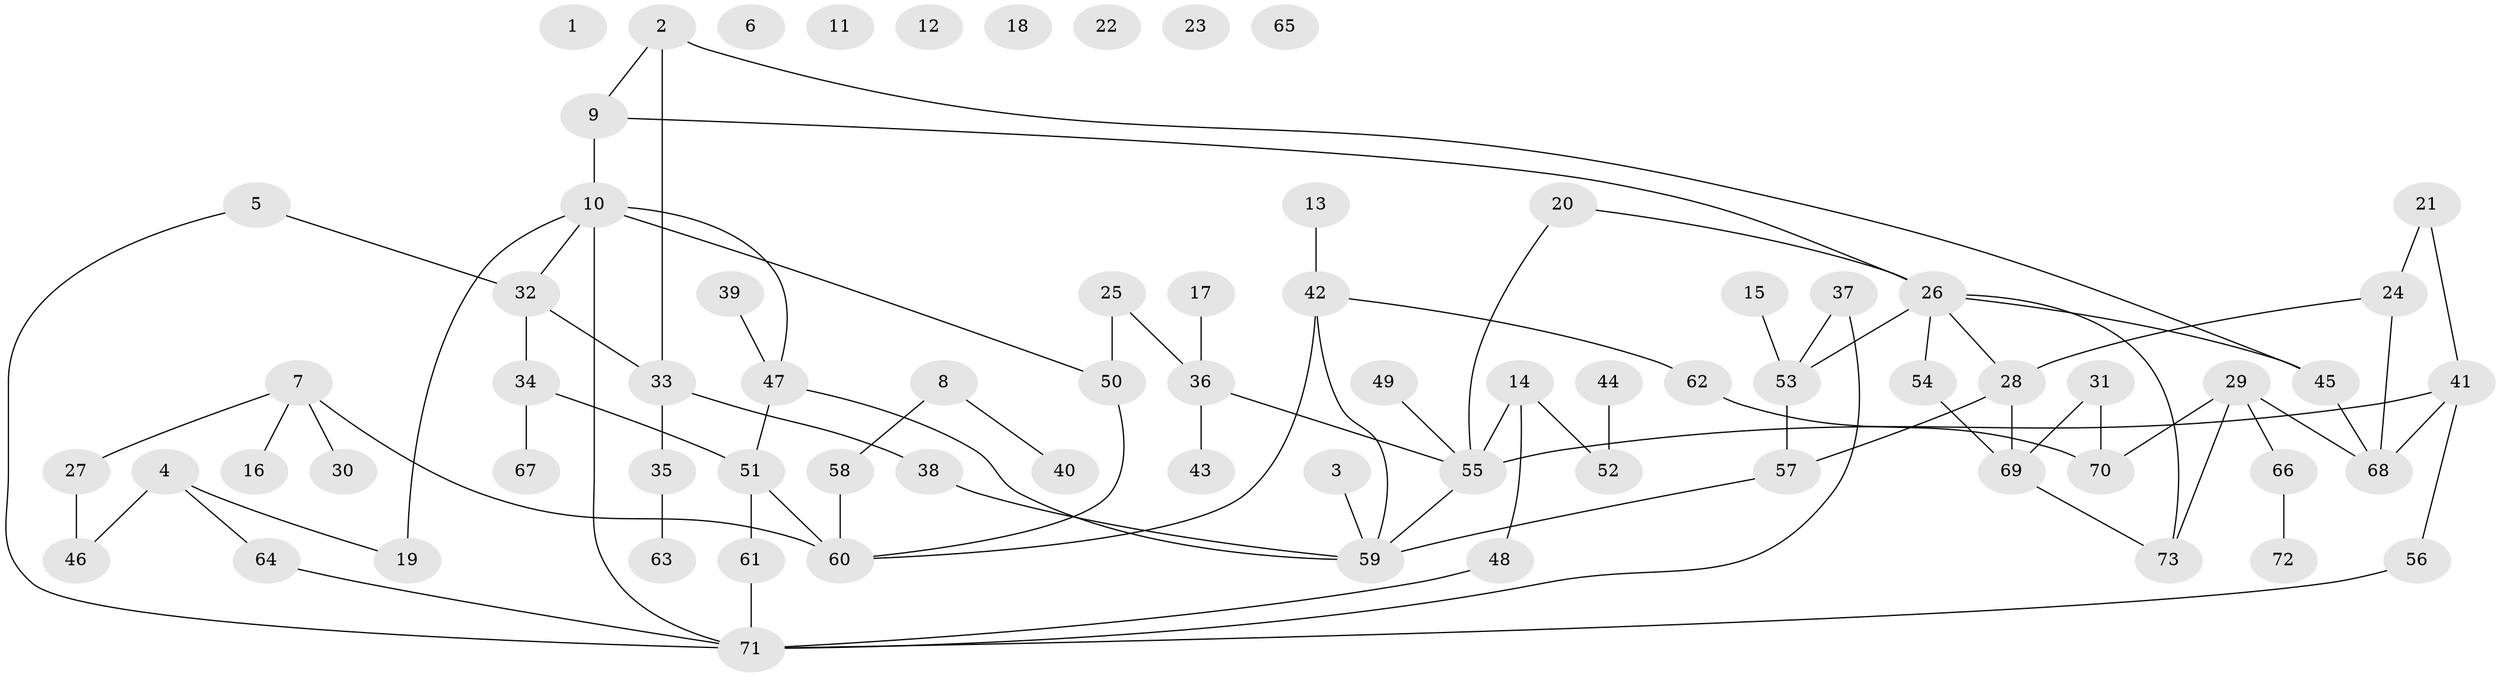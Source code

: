 // Generated by graph-tools (version 1.1) at 2025/39/03/09/25 04:39:43]
// undirected, 73 vertices, 89 edges
graph export_dot {
graph [start="1"]
  node [color=gray90,style=filled];
  1;
  2;
  3;
  4;
  5;
  6;
  7;
  8;
  9;
  10;
  11;
  12;
  13;
  14;
  15;
  16;
  17;
  18;
  19;
  20;
  21;
  22;
  23;
  24;
  25;
  26;
  27;
  28;
  29;
  30;
  31;
  32;
  33;
  34;
  35;
  36;
  37;
  38;
  39;
  40;
  41;
  42;
  43;
  44;
  45;
  46;
  47;
  48;
  49;
  50;
  51;
  52;
  53;
  54;
  55;
  56;
  57;
  58;
  59;
  60;
  61;
  62;
  63;
  64;
  65;
  66;
  67;
  68;
  69;
  70;
  71;
  72;
  73;
  2 -- 9;
  2 -- 33;
  2 -- 45;
  3 -- 59;
  4 -- 19;
  4 -- 46;
  4 -- 64;
  5 -- 32;
  5 -- 71;
  7 -- 16;
  7 -- 27;
  7 -- 30;
  7 -- 60;
  8 -- 40;
  8 -- 58;
  9 -- 10;
  9 -- 26;
  10 -- 19;
  10 -- 32;
  10 -- 47;
  10 -- 50;
  10 -- 71;
  13 -- 42;
  14 -- 48;
  14 -- 52;
  14 -- 55;
  15 -- 53;
  17 -- 36;
  20 -- 26;
  20 -- 55;
  21 -- 24;
  21 -- 41;
  24 -- 28;
  24 -- 68;
  25 -- 36;
  25 -- 50;
  26 -- 28;
  26 -- 45;
  26 -- 53;
  26 -- 54;
  26 -- 73;
  27 -- 46;
  28 -- 57;
  28 -- 69;
  29 -- 66;
  29 -- 68;
  29 -- 70;
  29 -- 73;
  31 -- 69;
  31 -- 70;
  32 -- 33;
  32 -- 34;
  33 -- 35;
  33 -- 38;
  34 -- 51;
  34 -- 67;
  35 -- 63;
  36 -- 43;
  36 -- 55;
  37 -- 53;
  37 -- 71;
  38 -- 59;
  39 -- 47;
  41 -- 55;
  41 -- 56;
  41 -- 68;
  42 -- 59;
  42 -- 60;
  42 -- 62;
  44 -- 52;
  45 -- 68;
  47 -- 51;
  47 -- 59;
  48 -- 71;
  49 -- 55;
  50 -- 60;
  51 -- 60;
  51 -- 61;
  53 -- 57;
  54 -- 69;
  55 -- 59;
  56 -- 71;
  57 -- 59;
  58 -- 60;
  61 -- 71;
  62 -- 70;
  64 -- 71;
  66 -- 72;
  69 -- 73;
}
